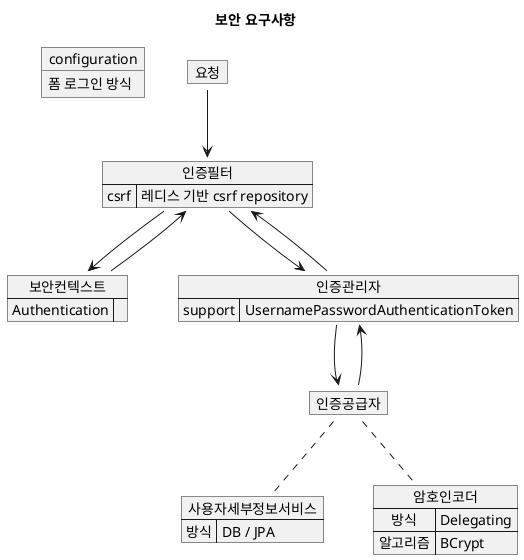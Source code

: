 @startuml
'https://plantuml.com/object-diagram

@startuml
title 보안 요구사항

object configuration{
    폼 로그인 방식

}

map 요청 {
}
map 인증필터 {
 csrf => 레디스 기반 csrf repository
}
map 보안컨텍스트 {
 Authentication =>
}
map 인증관리자 {
 support => UsernamePasswordAuthenticationToken
 }
map 인증공급자 {
}
map 사용자세부정보서비스 {
    방식 => DB / JPA
}

map 암호인코더 {
    방식 => Delegating
    알고리즘 => BCrypt
}

요청 --> 인증필터
인증필터 --> 보안컨텍스트
보안컨텍스트 --> 인증필터
인증필터 --> 인증관리자
인증관리자 --> 인증필터
인증관리자 --> 인증공급자
인증공급자 --> 인증관리자
인증공급자 .. 사용자세부정보서비스
인증공급자 .. 암호인코더
@enduml

